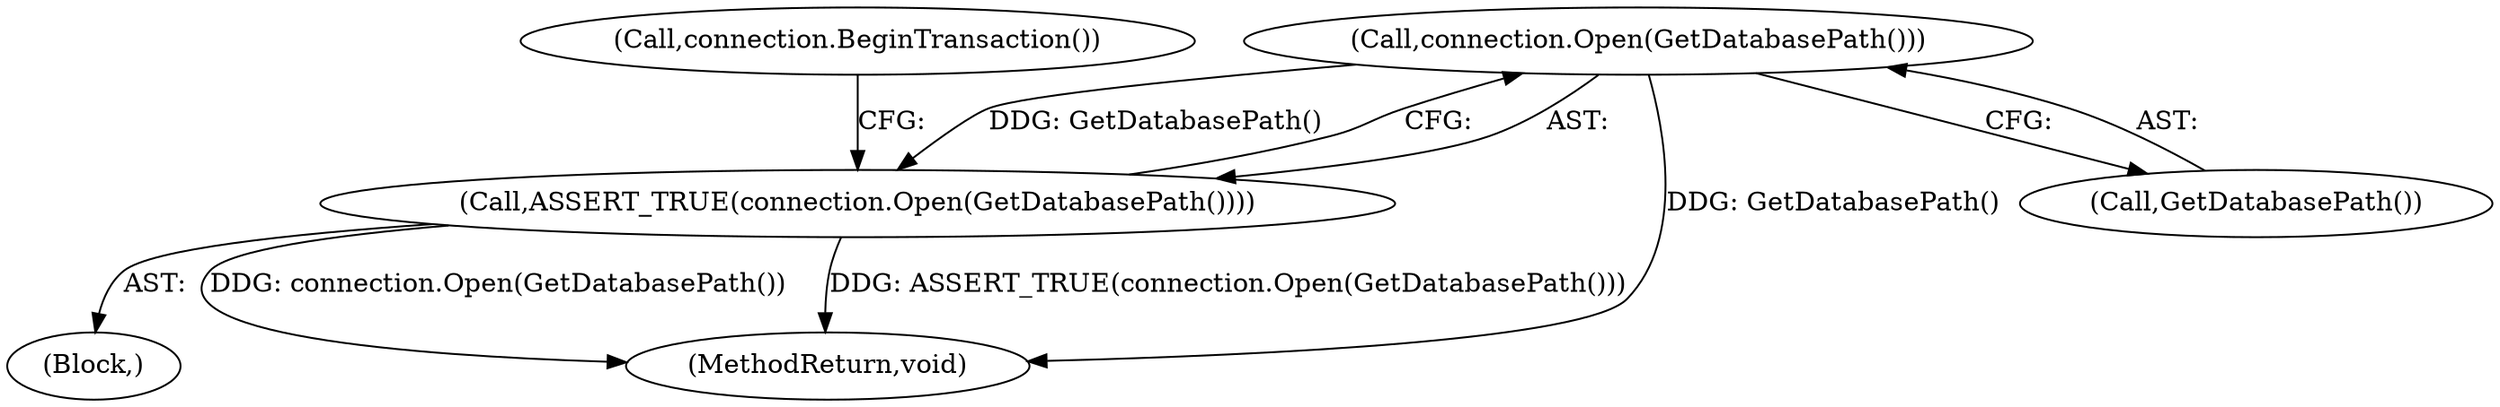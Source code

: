 digraph "0_Chrome_19190765882e272a6a2162c89acdb29110f7e3cf_33@API" {
"1000104" [label="(Call,connection.Open(GetDatabasePath()))"];
"1000103" [label="(Call,ASSERT_TRUE(connection.Open(GetDatabasePath())))"];
"1000104" [label="(Call,connection.Open(GetDatabasePath()))"];
"1000107" [label="(Call,connection.BeginTransaction())"];
"1000105" [label="(Call,GetDatabasePath())"];
"1000113" [label="(MethodReturn,void)"];
"1000103" [label="(Call,ASSERT_TRUE(connection.Open(GetDatabasePath())))"];
"1000101" [label="(Block,)"];
"1000104" -> "1000103"  [label="AST: "];
"1000104" -> "1000105"  [label="CFG: "];
"1000105" -> "1000104"  [label="AST: "];
"1000103" -> "1000104"  [label="CFG: "];
"1000104" -> "1000113"  [label="DDG: GetDatabasePath()"];
"1000104" -> "1000103"  [label="DDG: GetDatabasePath()"];
"1000103" -> "1000101"  [label="AST: "];
"1000107" -> "1000103"  [label="CFG: "];
"1000103" -> "1000113"  [label="DDG: connection.Open(GetDatabasePath())"];
"1000103" -> "1000113"  [label="DDG: ASSERT_TRUE(connection.Open(GetDatabasePath()))"];
}
